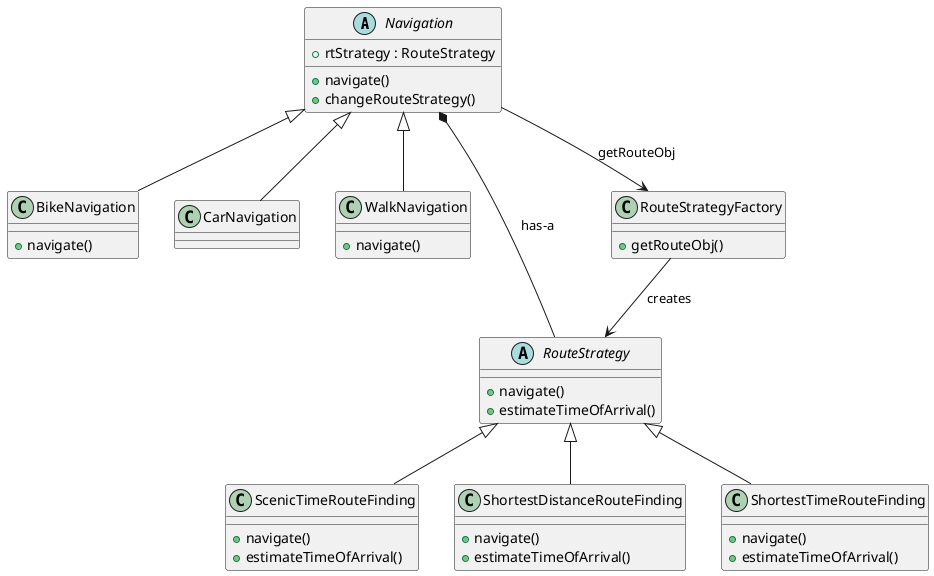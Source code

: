 @startuml abc

/'
class Dummy {
-field1
#field2
~method1()
+method2()
}'/

abstract class Navigation{
    +rtStrategy : RouteStrategy
    +navigate()
    +changeRouteStrategy()
}

class BikeNavigation extends Navigation{
    +navigate()
}

class CarNavigation extends Navigation{
}

class WalkNavigation extends Navigation{
    +navigate()
}

abstract class RouteStrategy{
    +navigate()
    +estimateTimeOfArrival()
}

class ScenicTimeRouteFinding extends RouteStrategy{
    +navigate()
    +estimateTimeOfArrival()
}

class ShortestDistanceRouteFinding extends RouteStrategy{
    +navigate()
    +estimateTimeOfArrival()
}

class ShortestTimeRouteFinding extends RouteStrategy{
    +navigate()
    +estimateTimeOfArrival()
}

class RouteStrategyFactory{
    +getRouteObj()
}

Navigation *-- RouteStrategy : has-a
RouteStrategyFactory --> RouteStrategy : creates
Navigation --> RouteStrategyFactory : getRouteObj
@enduml